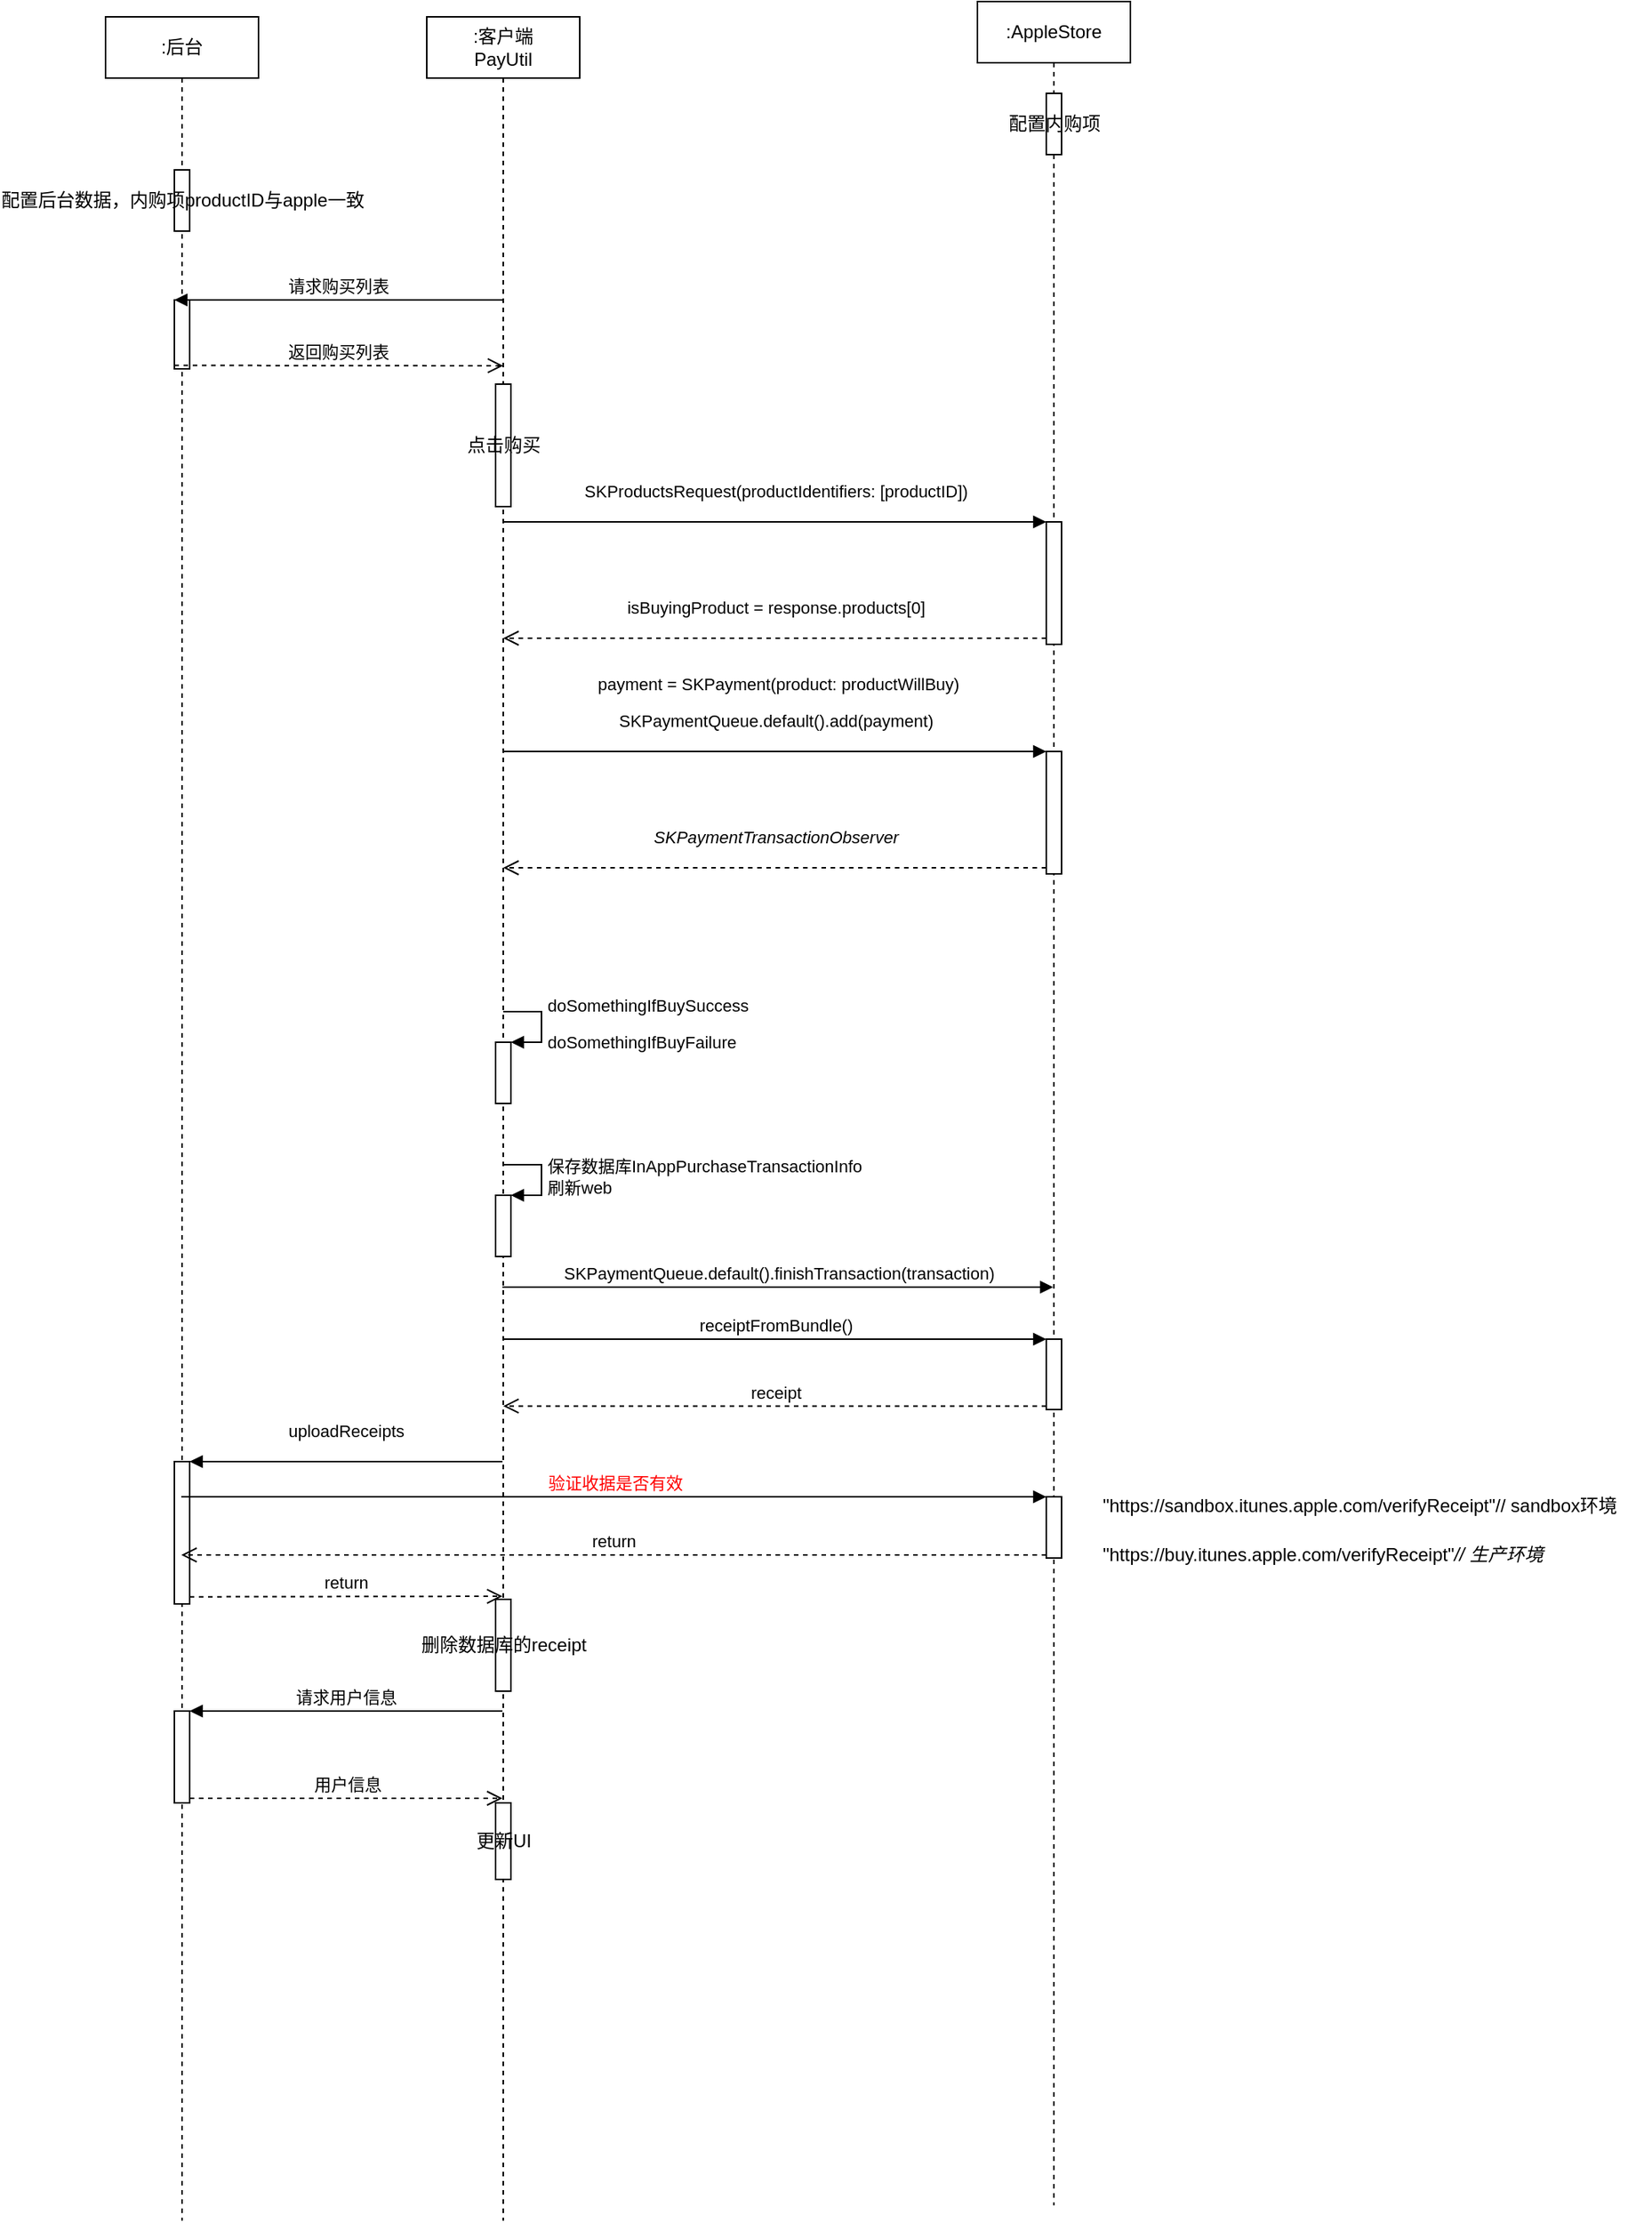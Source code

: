 <mxfile version="10.8.9" type="github"><diagram id="4eBIGoO_rsRismIVGz12" name="第 1 页"><mxGraphModel dx="730" dy="543" grid="1" gridSize="10" guides="1" tooltips="1" connect="1" arrows="1" fold="1" page="1" pageScale="1" pageWidth="2339" pageHeight="3300" math="0" shadow="0"><root><mxCell id="0"/><mxCell id="1" parent="0"/><mxCell id="7kO3Y3k7ZSciHGX-NRvG-1" value=":后台" style="shape=umlLifeline;perimeter=lifelinePerimeter;whiteSpace=wrap;html=1;container=1;collapsible=0;recursiveResize=0;outlineConnect=0;" parent="1" vertex="1"><mxGeometry x="240" y="120" width="100" height="1440" as="geometry"/></mxCell><mxCell id="7kO3Y3k7ZSciHGX-NRvG-10" value="" style="html=1;points=[];perimeter=orthogonalPerimeter;" parent="7kO3Y3k7ZSciHGX-NRvG-1" vertex="1"><mxGeometry x="45" y="185" width="10" height="45" as="geometry"/></mxCell><mxCell id="7kO3Y3k7ZSciHGX-NRvG-17" value="配置后台数据，内购项productID与apple一致&lt;br&gt;" style="html=1;points=[];perimeter=orthogonalPerimeter;" parent="7kO3Y3k7ZSciHGX-NRvG-1" vertex="1"><mxGeometry x="45" y="100" width="10" height="40" as="geometry"/></mxCell><mxCell id="7kO3Y3k7ZSciHGX-NRvG-41" value="" style="html=1;points=[];perimeter=orthogonalPerimeter;" parent="7kO3Y3k7ZSciHGX-NRvG-1" vertex="1"><mxGeometry x="45" y="944" width="10" height="93" as="geometry"/></mxCell><mxCell id="7kO3Y3k7ZSciHGX-NRvG-46" value="" style="html=1;points=[];perimeter=orthogonalPerimeter;" parent="7kO3Y3k7ZSciHGX-NRvG-1" vertex="1"><mxGeometry x="45" y="1107" width="10" height="60" as="geometry"/></mxCell><mxCell id="7kO3Y3k7ZSciHGX-NRvG-3" value=":AppleStore" style="shape=umlLifeline;perimeter=lifelinePerimeter;whiteSpace=wrap;html=1;container=1;collapsible=0;recursiveResize=0;outlineConnect=0;" parent="1" vertex="1"><mxGeometry x="810" y="110" width="100" height="1440" as="geometry"/></mxCell><mxCell id="7kO3Y3k7ZSciHGX-NRvG-16" value="配置内购项" style="html=1;points=[];perimeter=orthogonalPerimeter;" parent="7kO3Y3k7ZSciHGX-NRvG-3" vertex="1"><mxGeometry x="45" y="60" width="10" height="40" as="geometry"/></mxCell><mxCell id="7kO3Y3k7ZSciHGX-NRvG-25" value="" style="html=1;points=[];perimeter=orthogonalPerimeter;" parent="7kO3Y3k7ZSciHGX-NRvG-3" vertex="1"><mxGeometry x="45" y="340" width="10" height="80" as="geometry"/></mxCell><mxCell id="7kO3Y3k7ZSciHGX-NRvG-29" value="" style="html=1;points=[];perimeter=orthogonalPerimeter;" parent="7kO3Y3k7ZSciHGX-NRvG-3" vertex="1"><mxGeometry x="45" y="490" width="10" height="80" as="geometry"/></mxCell><mxCell id="1SEG5UJDsCOLbVjTksWd-2" value="" style="html=1;points=[];perimeter=orthogonalPerimeter;" vertex="1" parent="7kO3Y3k7ZSciHGX-NRvG-3"><mxGeometry x="45" y="977" width="10" height="40" as="geometry"/></mxCell><mxCell id="1SEG5UJDsCOLbVjTksWd-10" value="" style="html=1;points=[];perimeter=orthogonalPerimeter;" vertex="1" parent="7kO3Y3k7ZSciHGX-NRvG-3"><mxGeometry x="45" y="874" width="10" height="46" as="geometry"/></mxCell><mxCell id="7kO3Y3k7ZSciHGX-NRvG-4" value=":客户端&lt;br&gt;PayUtil&lt;br&gt;" style="shape=umlLifeline;perimeter=lifelinePerimeter;whiteSpace=wrap;html=1;container=1;collapsible=0;recursiveResize=0;outlineConnect=0;" parent="1" vertex="1"><mxGeometry x="450" y="120" width="100" height="1440" as="geometry"/></mxCell><mxCell id="7kO3Y3k7ZSciHGX-NRvG-24" value="点击购买" style="html=1;points=[];perimeter=orthogonalPerimeter;" parent="7kO3Y3k7ZSciHGX-NRvG-4" vertex="1"><mxGeometry x="45" y="240" width="10" height="80" as="geometry"/></mxCell><mxCell id="7kO3Y3k7ZSciHGX-NRvG-36" value="" style="html=1;points=[];perimeter=orthogonalPerimeter;" parent="7kO3Y3k7ZSciHGX-NRvG-4" vertex="1"><mxGeometry x="45" y="670" width="10" height="40" as="geometry"/></mxCell><mxCell id="7kO3Y3k7ZSciHGX-NRvG-37" value="&lt;p&gt;doSomethingIfBuySuccess&lt;/p&gt;&lt;p&gt;doSomethingIfBuyFailure&lt;/p&gt;" style="edgeStyle=orthogonalEdgeStyle;html=1;align=left;spacingLeft=2;endArrow=block;rounded=0;entryX=1;entryY=0;" parent="7kO3Y3k7ZSciHGX-NRvG-4" target="7kO3Y3k7ZSciHGX-NRvG-36" edge="1"><mxGeometry relative="1" as="geometry"><mxPoint x="50" y="650" as="sourcePoint"/><Array as="points"><mxPoint x="75" y="650"/></Array></mxGeometry></mxCell><mxCell id="7kO3Y3k7ZSciHGX-NRvG-39" value="" style="html=1;points=[];perimeter=orthogonalPerimeter;" parent="7kO3Y3k7ZSciHGX-NRvG-4" vertex="1"><mxGeometry x="45" y="770" width="10" height="40" as="geometry"/></mxCell><mxCell id="7kO3Y3k7ZSciHGX-NRvG-40" value="保存数据库&lt;span&gt;InAppPurchaseTransactionInfo&lt;br&gt;刷新web&lt;br&gt;&lt;/span&gt;" style="edgeStyle=orthogonalEdgeStyle;html=1;align=left;spacingLeft=2;endArrow=block;rounded=0;entryX=1;entryY=0;" parent="7kO3Y3k7ZSciHGX-NRvG-4" target="7kO3Y3k7ZSciHGX-NRvG-39" edge="1"><mxGeometry relative="1" as="geometry"><mxPoint x="50" y="750" as="sourcePoint"/><Array as="points"><mxPoint x="75" y="750"/></Array></mxGeometry></mxCell><mxCell id="7kO3Y3k7ZSciHGX-NRvG-44" value="&lt;span&gt;删除数据库的receipt&lt;/span&gt;" style="html=1;points=[];perimeter=orthogonalPerimeter;" parent="7kO3Y3k7ZSciHGX-NRvG-4" vertex="1"><mxGeometry x="45" y="1034" width="10" height="60" as="geometry"/></mxCell><mxCell id="7kO3Y3k7ZSciHGX-NRvG-49" value="更新UI" style="html=1;points=[];perimeter=orthogonalPerimeter;" parent="7kO3Y3k7ZSciHGX-NRvG-4" vertex="1"><mxGeometry x="45" y="1167" width="10" height="50" as="geometry"/></mxCell><mxCell id="7kO3Y3k7ZSciHGX-NRvG-11" value="请求购买列表" style="html=1;verticalAlign=bottom;endArrow=block;entryX=0;entryY=0;" parent="1" source="7kO3Y3k7ZSciHGX-NRvG-4" target="7kO3Y3k7ZSciHGX-NRvG-10" edge="1"><mxGeometry relative="1" as="geometry"><mxPoint x="215" y="200" as="sourcePoint"/></mxGeometry></mxCell><mxCell id="7kO3Y3k7ZSciHGX-NRvG-12" value="返回购买列表" style="html=1;verticalAlign=bottom;endArrow=open;dashed=1;endSize=8;exitX=0;exitY=0.95;" parent="1" source="7kO3Y3k7ZSciHGX-NRvG-10" edge="1"><mxGeometry relative="1" as="geometry"><mxPoint x="500" y="348" as="targetPoint"/></mxGeometry></mxCell><mxCell id="7kO3Y3k7ZSciHGX-NRvG-26" value="&lt;p&gt;SKProductsRequest(productIdentifiers: [productID])&lt;/p&gt;" style="html=1;verticalAlign=bottom;endArrow=block;entryX=0;entryY=0;" parent="1" source="7kO3Y3k7ZSciHGX-NRvG-4" target="7kO3Y3k7ZSciHGX-NRvG-25" edge="1"><mxGeometry relative="1" as="geometry"><mxPoint x="625" y="440" as="sourcePoint"/></mxGeometry></mxCell><mxCell id="7kO3Y3k7ZSciHGX-NRvG-27" value="&lt;p&gt;&lt;span&gt;isBuyingProduct =&amp;nbsp;&lt;/span&gt;response.&lt;span&gt;products&lt;/span&gt;[&lt;span&gt;0&lt;/span&gt;]&lt;/p&gt;" style="html=1;verticalAlign=bottom;endArrow=open;dashed=1;endSize=8;exitX=0;exitY=0.95;" parent="1" source="7kO3Y3k7ZSciHGX-NRvG-25" target="7kO3Y3k7ZSciHGX-NRvG-4" edge="1"><mxGeometry relative="1" as="geometry"><mxPoint x="625" y="516" as="targetPoint"/></mxGeometry></mxCell><mxCell id="7kO3Y3k7ZSciHGX-NRvG-30" value="&lt;p&gt;&lt;span&gt;&amp;nbsp;payment&amp;nbsp;&lt;/span&gt;&lt;span&gt;= SKPayment&lt;/span&gt;(product: productWillBuy)&lt;/p&gt;&lt;p&gt;&lt;span&gt;SKPaymentQueue&lt;/span&gt;.&lt;span&gt;default&lt;/span&gt;().&lt;span&gt;add&lt;/span&gt;(payment)&lt;/p&gt;" style="html=1;verticalAlign=bottom;endArrow=block;entryX=0;entryY=0;" parent="1" source="7kO3Y3k7ZSciHGX-NRvG-4" target="7kO3Y3k7ZSciHGX-NRvG-29" edge="1"><mxGeometry relative="1" as="geometry"><mxPoint x="785" y="600" as="sourcePoint"/></mxGeometry></mxCell><mxCell id="7kO3Y3k7ZSciHGX-NRvG-31" value="&lt;p&gt;&lt;i&gt;SKPaymentTransactionObserver&lt;/i&gt;&lt;/p&gt;" style="html=1;verticalAlign=bottom;endArrow=open;dashed=1;endSize=8;exitX=0;exitY=0.95;" parent="1" source="7kO3Y3k7ZSciHGX-NRvG-29" target="7kO3Y3k7ZSciHGX-NRvG-4" edge="1"><mxGeometry relative="1" as="geometry"><mxPoint x="785" y="676" as="targetPoint"/></mxGeometry></mxCell><mxCell id="7kO3Y3k7ZSciHGX-NRvG-35" value="&lt;p&gt;&lt;br&gt;&lt;/p&gt;" style="text;html=1;resizable=0;points=[];autosize=1;align=left;verticalAlign=top;spacingTop=-4;" parent="1" vertex="1"><mxGeometry x="545" y="900" width="20" height="40" as="geometry"/></mxCell><mxCell id="7kO3Y3k7ZSciHGX-NRvG-38" value="&lt;span&gt;SKPaymentQueue&lt;/span&gt;&lt;span&gt;.&lt;/span&gt;&lt;span&gt;default&lt;/span&gt;&lt;span&gt;().&lt;/span&gt;&lt;span&gt;finishTransaction&lt;/span&gt;&lt;span&gt;(transaction)&lt;/span&gt;&lt;br&gt;" style="html=1;verticalAlign=bottom;endArrow=block;" parent="1" edge="1"><mxGeometry width="80" relative="1" as="geometry"><mxPoint x="499.5" y="950" as="sourcePoint"/><mxPoint x="859.5" y="950" as="targetPoint"/><Array as="points"><mxPoint x="850" y="950"/></Array></mxGeometry></mxCell><mxCell id="7kO3Y3k7ZSciHGX-NRvG-42" value="&lt;p&gt;uploadReceipts&lt;br&gt;&lt;/p&gt;" style="html=1;verticalAlign=bottom;endArrow=block;entryX=1;entryY=0;" parent="1" target="7kO3Y3k7ZSciHGX-NRvG-41" edge="1"><mxGeometry relative="1" as="geometry"><mxPoint x="499.5" y="1064" as="sourcePoint"/></mxGeometry></mxCell><mxCell id="7kO3Y3k7ZSciHGX-NRvG-43" value="return" style="html=1;verticalAlign=bottom;endArrow=open;dashed=1;endSize=8;exitX=1;exitY=0.95;" parent="1" source="7kO3Y3k7ZSciHGX-NRvG-41" edge="1"><mxGeometry relative="1" as="geometry"><mxPoint x="499.5" y="1152" as="targetPoint"/></mxGeometry></mxCell><mxCell id="7kO3Y3k7ZSciHGX-NRvG-47" value="请求用户信息" style="html=1;verticalAlign=bottom;endArrow=block;entryX=1;entryY=0;" parent="1" target="7kO3Y3k7ZSciHGX-NRvG-46" edge="1"><mxGeometry relative="1" as="geometry"><mxPoint x="499.5" y="1227" as="sourcePoint"/></mxGeometry></mxCell><mxCell id="7kO3Y3k7ZSciHGX-NRvG-48" value="用户信息" style="html=1;verticalAlign=bottom;endArrow=open;dashed=1;endSize=8;exitX=1;exitY=0.95;" parent="1" source="7kO3Y3k7ZSciHGX-NRvG-46" edge="1"><mxGeometry relative="1" as="geometry"><mxPoint x="499.5" y="1284" as="targetPoint"/></mxGeometry></mxCell><mxCell id="1SEG5UJDsCOLbVjTksWd-3" value="验证收据是否有效" style="html=1;verticalAlign=bottom;endArrow=block;entryX=0;entryY=0;fontColor=#FF0000;" edge="1" target="1SEG5UJDsCOLbVjTksWd-2" parent="1"><mxGeometry relative="1" as="geometry"><mxPoint x="289.5" y="1087" as="sourcePoint"/></mxGeometry></mxCell><mxCell id="1SEG5UJDsCOLbVjTksWd-4" value="return" style="html=1;verticalAlign=bottom;endArrow=open;dashed=1;endSize=8;exitX=0;exitY=0.95;" edge="1" source="1SEG5UJDsCOLbVjTksWd-2" parent="1"><mxGeometry relative="1" as="geometry"><mxPoint x="289.5" y="1125" as="targetPoint"/></mxGeometry></mxCell><UserObject label="&quot;https://sandbox.itunes.apple.com/verifyReceipt&quot;// sandbox环境" link="&quot;https://sandbox.itunes.apple.com/verifyReceipt&quot;// sandbox环境" id="1SEG5UJDsCOLbVjTksWd-8"><mxCell style="text;html=1;" vertex="1" parent="1"><mxGeometry x="890" y="1079" width="360" height="30" as="geometry"/></mxCell></UserObject><mxCell id="1SEG5UJDsCOLbVjTksWd-9" value="&lt;p&gt;&quot;https://buy.itunes.apple.com/verifyReceipt&quot;&lt;span&gt;&lt;i&gt;// 生产环境&lt;/i&gt;&lt;/span&gt;&lt;/p&gt;" style="text;html=1;resizable=0;points=[];autosize=1;align=left;verticalAlign=top;spacingTop=-4;" vertex="1" parent="1"><mxGeometry x="890" y="1102.5" width="300" height="40" as="geometry"/></mxCell><mxCell id="1SEG5UJDsCOLbVjTksWd-11" value="receiptFromBundle()&lt;br&gt;" style="html=1;verticalAlign=bottom;endArrow=block;entryX=0;entryY=0;" edge="1" target="1SEG5UJDsCOLbVjTksWd-10" parent="1" source="7kO3Y3k7ZSciHGX-NRvG-4"><mxGeometry relative="1" as="geometry"><mxPoint x="785" y="984" as="sourcePoint"/></mxGeometry></mxCell><mxCell id="1SEG5UJDsCOLbVjTksWd-12" value="receipt" style="html=1;verticalAlign=bottom;endArrow=open;dashed=1;endSize=8;exitX=0;exitY=0.95;" edge="1" source="1SEG5UJDsCOLbVjTksWd-10" parent="1" target="7kO3Y3k7ZSciHGX-NRvG-4"><mxGeometry relative="1" as="geometry"><mxPoint x="785" y="1060" as="targetPoint"/></mxGeometry></mxCell></root></mxGraphModel></diagram></mxfile>